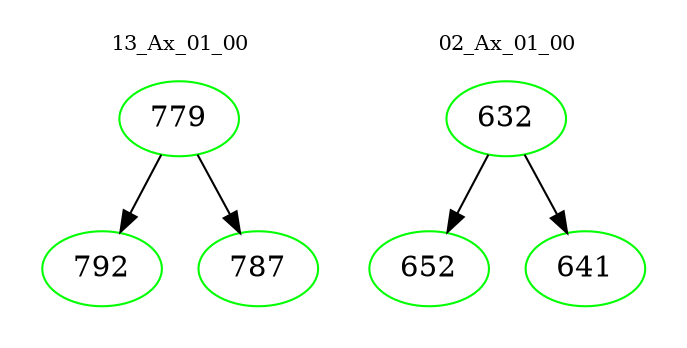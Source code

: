 digraph{
subgraph cluster_0 {
color = white
label = "13_Ax_01_00";
fontsize=10;
T0_779 [label="779", color="green"]
T0_779 -> T0_792 [color="black"]
T0_792 [label="792", color="green"]
T0_779 -> T0_787 [color="black"]
T0_787 [label="787", color="green"]
}
subgraph cluster_1 {
color = white
label = "02_Ax_01_00";
fontsize=10;
T1_632 [label="632", color="green"]
T1_632 -> T1_652 [color="black"]
T1_652 [label="652", color="green"]
T1_632 -> T1_641 [color="black"]
T1_641 [label="641", color="green"]
}
}
